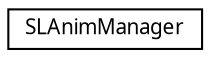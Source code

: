 digraph "Graphical Class Hierarchy"
{
 // LATEX_PDF_SIZE
  edge [fontname="Arial.ttf",fontsize="10",labelfontname="Arial.ttf",labelfontsize="10"];
  node [fontname="Arial.ttf",fontsize="10",shape=record];
  rankdir="LR";
  Node0 [label="SLAnimManager",height=0.2,width=0.4,color="black", fillcolor="white", style="filled",URL="$class_s_l_anim_manager.html",tooltip="SLAnimManager is the central class for all animation handling."];
}
